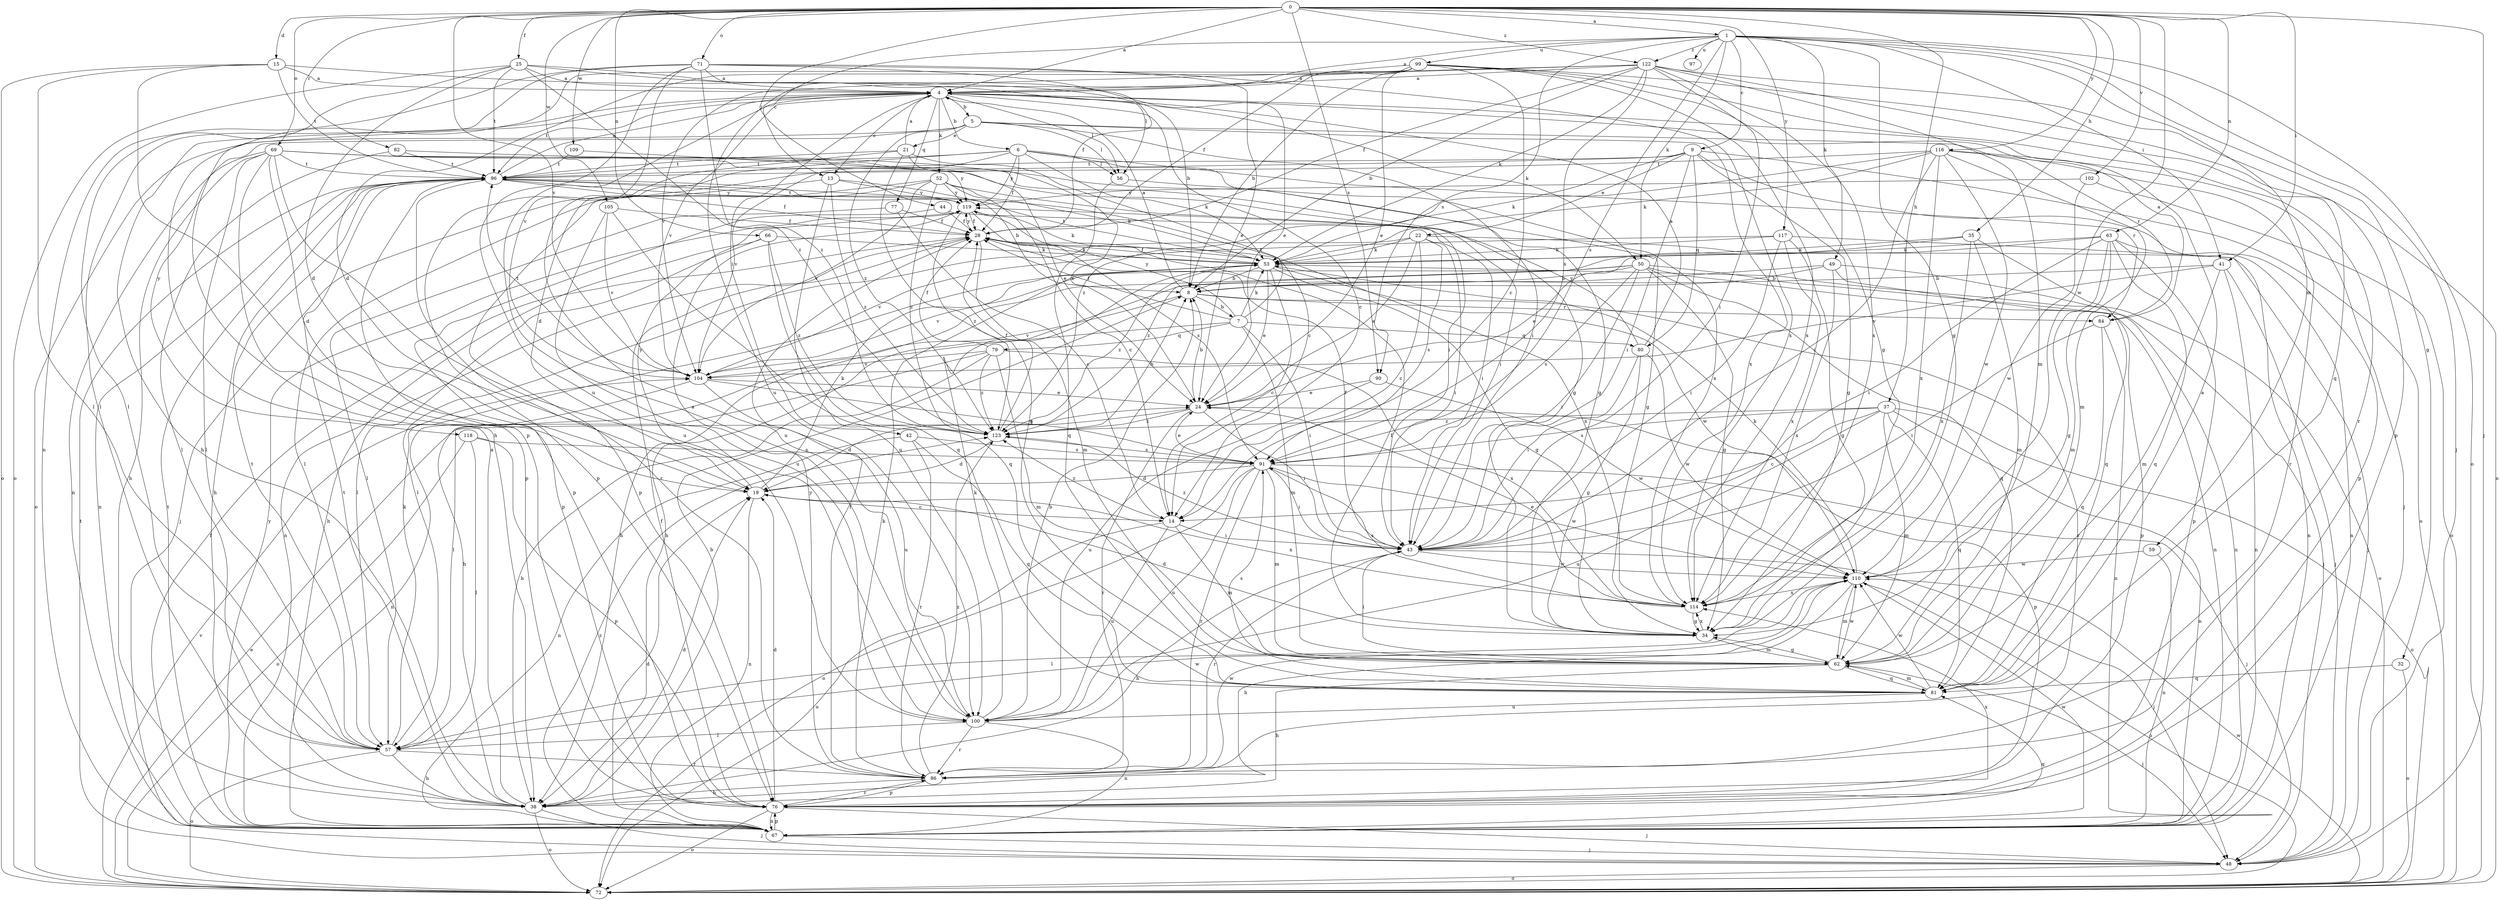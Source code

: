 strict digraph  {
0;
1;
4;
5;
6;
7;
8;
9;
13;
14;
15;
19;
21;
22;
24;
25;
28;
32;
34;
35;
37;
38;
41;
42;
43;
44;
48;
49;
50;
52;
53;
56;
57;
59;
62;
63;
66;
67;
69;
71;
72;
76;
77;
79;
80;
81;
82;
84;
86;
90;
91;
96;
97;
99;
100;
102;
104;
105;
109;
110;
114;
116;
117;
118;
119;
122;
123;
0 -> 1  [label=a];
0 -> 4  [label=a];
0 -> 15  [label=d];
0 -> 25  [label=f];
0 -> 35  [label=h];
0 -> 37  [label=h];
0 -> 41  [label=i];
0 -> 44  [label=j];
0 -> 48  [label=j];
0 -> 63  [label=n];
0 -> 66  [label=n];
0 -> 69  [label=o];
0 -> 71  [label=o];
0 -> 82  [label=r];
0 -> 90  [label=s];
0 -> 102  [label=v];
0 -> 104  [label=v];
0 -> 105  [label=w];
0 -> 109  [label=w];
0 -> 110  [label=w];
0 -> 116  [label=y];
0 -> 117  [label=y];
0 -> 122  [label=z];
1 -> 4  [label=a];
1 -> 9  [label=c];
1 -> 13  [label=c];
1 -> 32  [label=g];
1 -> 34  [label=g];
1 -> 41  [label=i];
1 -> 48  [label=j];
1 -> 49  [label=k];
1 -> 50  [label=k];
1 -> 59  [label=m];
1 -> 72  [label=o];
1 -> 90  [label=s];
1 -> 91  [label=s];
1 -> 97  [label=u];
1 -> 99  [label=u];
1 -> 122  [label=z];
4 -> 5  [label=b];
4 -> 6  [label=b];
4 -> 13  [label=c];
4 -> 14  [label=c];
4 -> 38  [label=h];
4 -> 42  [label=i];
4 -> 50  [label=k];
4 -> 52  [label=k];
4 -> 56  [label=l];
4 -> 77  [label=q];
4 -> 96  [label=t];
4 -> 104  [label=v];
5 -> 21  [label=e];
5 -> 43  [label=i];
5 -> 56  [label=l];
5 -> 72  [label=o];
5 -> 84  [label=r];
5 -> 114  [label=x];
5 -> 118  [label=y];
5 -> 123  [label=z];
6 -> 28  [label=f];
6 -> 34  [label=g];
6 -> 53  [label=k];
6 -> 56  [label=l];
6 -> 84  [label=r];
6 -> 96  [label=t];
6 -> 100  [label=u];
6 -> 104  [label=v];
6 -> 119  [label=y];
7 -> 28  [label=f];
7 -> 38  [label=h];
7 -> 43  [label=i];
7 -> 53  [label=k];
7 -> 62  [label=m];
7 -> 79  [label=q];
7 -> 80  [label=q];
7 -> 96  [label=t];
7 -> 119  [label=y];
8 -> 4  [label=a];
8 -> 7  [label=b];
8 -> 84  [label=r];
8 -> 86  [label=r];
8 -> 104  [label=v];
9 -> 19  [label=d];
9 -> 22  [label=e];
9 -> 34  [label=g];
9 -> 43  [label=i];
9 -> 53  [label=k];
9 -> 72  [label=o];
9 -> 76  [label=p];
9 -> 80  [label=q];
9 -> 96  [label=t];
13 -> 8  [label=b];
13 -> 76  [label=p];
13 -> 100  [label=u];
13 -> 119  [label=y];
13 -> 123  [label=z];
14 -> 43  [label=i];
14 -> 62  [label=m];
14 -> 72  [label=o];
14 -> 100  [label=u];
14 -> 123  [label=z];
15 -> 4  [label=a];
15 -> 56  [label=l];
15 -> 57  [label=l];
15 -> 72  [label=o];
15 -> 76  [label=p];
15 -> 96  [label=t];
19 -> 14  [label=c];
19 -> 53  [label=k];
19 -> 67  [label=n];
19 -> 114  [label=x];
19 -> 119  [label=y];
21 -> 4  [label=a];
21 -> 14  [label=c];
21 -> 24  [label=e];
21 -> 76  [label=p];
21 -> 81  [label=q];
21 -> 96  [label=t];
22 -> 14  [label=c];
22 -> 24  [label=e];
22 -> 43  [label=i];
22 -> 48  [label=j];
22 -> 53  [label=k];
22 -> 57  [label=l];
22 -> 91  [label=s];
24 -> 8  [label=b];
24 -> 19  [label=d];
24 -> 43  [label=i];
24 -> 76  [label=p];
24 -> 86  [label=r];
24 -> 123  [label=z];
25 -> 4  [label=a];
25 -> 8  [label=b];
25 -> 19  [label=d];
25 -> 24  [label=e];
25 -> 57  [label=l];
25 -> 72  [label=o];
25 -> 96  [label=t];
25 -> 123  [label=z];
28 -> 53  [label=k];
28 -> 62  [label=m];
28 -> 67  [label=n];
28 -> 114  [label=x];
28 -> 119  [label=y];
32 -> 72  [label=o];
32 -> 81  [label=q];
34 -> 19  [label=d];
34 -> 28  [label=f];
34 -> 62  [label=m];
34 -> 114  [label=x];
35 -> 53  [label=k];
35 -> 62  [label=m];
35 -> 81  [label=q];
35 -> 114  [label=x];
35 -> 123  [label=z];
37 -> 14  [label=c];
37 -> 62  [label=m];
37 -> 67  [label=n];
37 -> 72  [label=o];
37 -> 81  [label=q];
37 -> 91  [label=s];
37 -> 100  [label=u];
37 -> 123  [label=z];
38 -> 4  [label=a];
38 -> 8  [label=b];
38 -> 19  [label=d];
38 -> 48  [label=j];
38 -> 72  [label=o];
38 -> 96  [label=t];
41 -> 8  [label=b];
41 -> 48  [label=j];
41 -> 62  [label=m];
41 -> 67  [label=n];
41 -> 104  [label=v];
42 -> 67  [label=n];
42 -> 81  [label=q];
42 -> 86  [label=r];
42 -> 91  [label=s];
43 -> 28  [label=f];
43 -> 38  [label=h];
43 -> 48  [label=j];
43 -> 86  [label=r];
43 -> 110  [label=w];
43 -> 123  [label=z];
44 -> 28  [label=f];
44 -> 43  [label=i];
44 -> 76  [label=p];
48 -> 72  [label=o];
48 -> 96  [label=t];
49 -> 8  [label=b];
49 -> 38  [label=h];
49 -> 67  [label=n];
49 -> 76  [label=p];
49 -> 114  [label=x];
50 -> 8  [label=b];
50 -> 34  [label=g];
50 -> 38  [label=h];
50 -> 43  [label=i];
50 -> 48  [label=j];
50 -> 67  [label=n];
50 -> 81  [label=q];
50 -> 91  [label=s];
50 -> 104  [label=v];
52 -> 14  [label=c];
52 -> 43  [label=i];
52 -> 48  [label=j];
52 -> 53  [label=k];
52 -> 57  [label=l];
52 -> 104  [label=v];
52 -> 119  [label=y];
52 -> 123  [label=z];
53 -> 8  [label=b];
53 -> 14  [label=c];
53 -> 24  [label=e];
53 -> 28  [label=f];
53 -> 34  [label=g];
53 -> 72  [label=o];
53 -> 96  [label=t];
53 -> 110  [label=w];
53 -> 123  [label=z];
56 -> 34  [label=g];
56 -> 81  [label=q];
57 -> 38  [label=h];
57 -> 53  [label=k];
57 -> 72  [label=o];
57 -> 86  [label=r];
57 -> 96  [label=t];
57 -> 110  [label=w];
59 -> 67  [label=n];
59 -> 110  [label=w];
62 -> 34  [label=g];
62 -> 38  [label=h];
62 -> 43  [label=i];
62 -> 48  [label=j];
62 -> 81  [label=q];
62 -> 110  [label=w];
63 -> 24  [label=e];
63 -> 34  [label=g];
63 -> 43  [label=i];
63 -> 53  [label=k];
63 -> 62  [label=m];
63 -> 67  [label=n];
63 -> 76  [label=p];
63 -> 81  [label=q];
66 -> 38  [label=h];
66 -> 53  [label=k];
66 -> 57  [label=l];
66 -> 81  [label=q];
66 -> 123  [label=z];
67 -> 19  [label=d];
67 -> 28  [label=f];
67 -> 48  [label=j];
67 -> 76  [label=p];
67 -> 81  [label=q];
67 -> 96  [label=t];
67 -> 110  [label=w];
67 -> 119  [label=y];
67 -> 123  [label=z];
69 -> 19  [label=d];
69 -> 34  [label=g];
69 -> 38  [label=h];
69 -> 43  [label=i];
69 -> 57  [label=l];
69 -> 67  [label=n];
69 -> 76  [label=p];
69 -> 96  [label=t];
69 -> 100  [label=u];
69 -> 119  [label=y];
71 -> 4  [label=a];
71 -> 24  [label=e];
71 -> 28  [label=f];
71 -> 57  [label=l];
71 -> 67  [label=n];
71 -> 100  [label=u];
71 -> 104  [label=v];
71 -> 114  [label=x];
71 -> 123  [label=z];
72 -> 24  [label=e];
72 -> 104  [label=v];
72 -> 110  [label=w];
76 -> 19  [label=d];
76 -> 28  [label=f];
76 -> 48  [label=j];
76 -> 67  [label=n];
76 -> 72  [label=o];
76 -> 86  [label=r];
76 -> 114  [label=x];
77 -> 14  [label=c];
77 -> 28  [label=f];
77 -> 57  [label=l];
79 -> 28  [label=f];
79 -> 38  [label=h];
79 -> 57  [label=l];
79 -> 62  [label=m];
79 -> 104  [label=v];
79 -> 114  [label=x];
79 -> 123  [label=z];
80 -> 4  [label=a];
80 -> 34  [label=g];
80 -> 43  [label=i];
80 -> 110  [label=w];
80 -> 119  [label=y];
81 -> 4  [label=a];
81 -> 62  [label=m];
81 -> 91  [label=s];
81 -> 100  [label=u];
81 -> 110  [label=w];
82 -> 57  [label=l];
82 -> 96  [label=t];
82 -> 114  [label=x];
84 -> 4  [label=a];
84 -> 43  [label=i];
84 -> 67  [label=n];
84 -> 81  [label=q];
86 -> 28  [label=f];
86 -> 38  [label=h];
86 -> 53  [label=k];
86 -> 76  [label=p];
86 -> 110  [label=w];
86 -> 119  [label=y];
86 -> 123  [label=z];
90 -> 24  [label=e];
90 -> 100  [label=u];
90 -> 110  [label=w];
91 -> 19  [label=d];
91 -> 24  [label=e];
91 -> 43  [label=i];
91 -> 48  [label=j];
91 -> 62  [label=m];
91 -> 72  [label=o];
91 -> 86  [label=r];
91 -> 100  [label=u];
91 -> 110  [label=w];
96 -> 4  [label=a];
96 -> 28  [label=f];
96 -> 38  [label=h];
96 -> 67  [label=n];
96 -> 76  [label=p];
96 -> 86  [label=r];
96 -> 119  [label=y];
99 -> 4  [label=a];
99 -> 8  [label=b];
99 -> 14  [label=c];
99 -> 19  [label=d];
99 -> 24  [label=e];
99 -> 28  [label=f];
99 -> 34  [label=g];
99 -> 38  [label=h];
99 -> 72  [label=o];
99 -> 86  [label=r];
99 -> 114  [label=x];
100 -> 4  [label=a];
100 -> 8  [label=b];
100 -> 53  [label=k];
100 -> 57  [label=l];
100 -> 67  [label=n];
100 -> 86  [label=r];
102 -> 72  [label=o];
102 -> 110  [label=w];
102 -> 119  [label=y];
104 -> 24  [label=e];
104 -> 67  [label=n];
104 -> 91  [label=s];
104 -> 96  [label=t];
104 -> 100  [label=u];
105 -> 28  [label=f];
105 -> 81  [label=q];
105 -> 100  [label=u];
105 -> 104  [label=v];
109 -> 24  [label=e];
109 -> 96  [label=t];
110 -> 38  [label=h];
110 -> 53  [label=k];
110 -> 57  [label=l];
110 -> 62  [label=m];
110 -> 72  [label=o];
110 -> 114  [label=x];
114 -> 24  [label=e];
114 -> 34  [label=g];
114 -> 91  [label=s];
116 -> 43  [label=i];
116 -> 48  [label=j];
116 -> 53  [label=k];
116 -> 62  [label=m];
116 -> 86  [label=r];
116 -> 96  [label=t];
116 -> 110  [label=w];
116 -> 114  [label=x];
116 -> 123  [label=z];
117 -> 34  [label=g];
117 -> 43  [label=i];
117 -> 53  [label=k];
117 -> 67  [label=n];
117 -> 104  [label=v];
117 -> 114  [label=x];
118 -> 57  [label=l];
118 -> 72  [label=o];
118 -> 76  [label=p];
118 -> 91  [label=s];
119 -> 28  [label=f];
119 -> 53  [label=k];
119 -> 91  [label=s];
119 -> 96  [label=t];
119 -> 123  [label=z];
122 -> 4  [label=a];
122 -> 8  [label=b];
122 -> 28  [label=f];
122 -> 43  [label=i];
122 -> 53  [label=k];
122 -> 62  [label=m];
122 -> 76  [label=p];
122 -> 81  [label=q];
122 -> 91  [label=s];
122 -> 100  [label=u];
122 -> 104  [label=v];
122 -> 114  [label=x];
123 -> 8  [label=b];
123 -> 19  [label=d];
123 -> 28  [label=f];
123 -> 91  [label=s];
}

